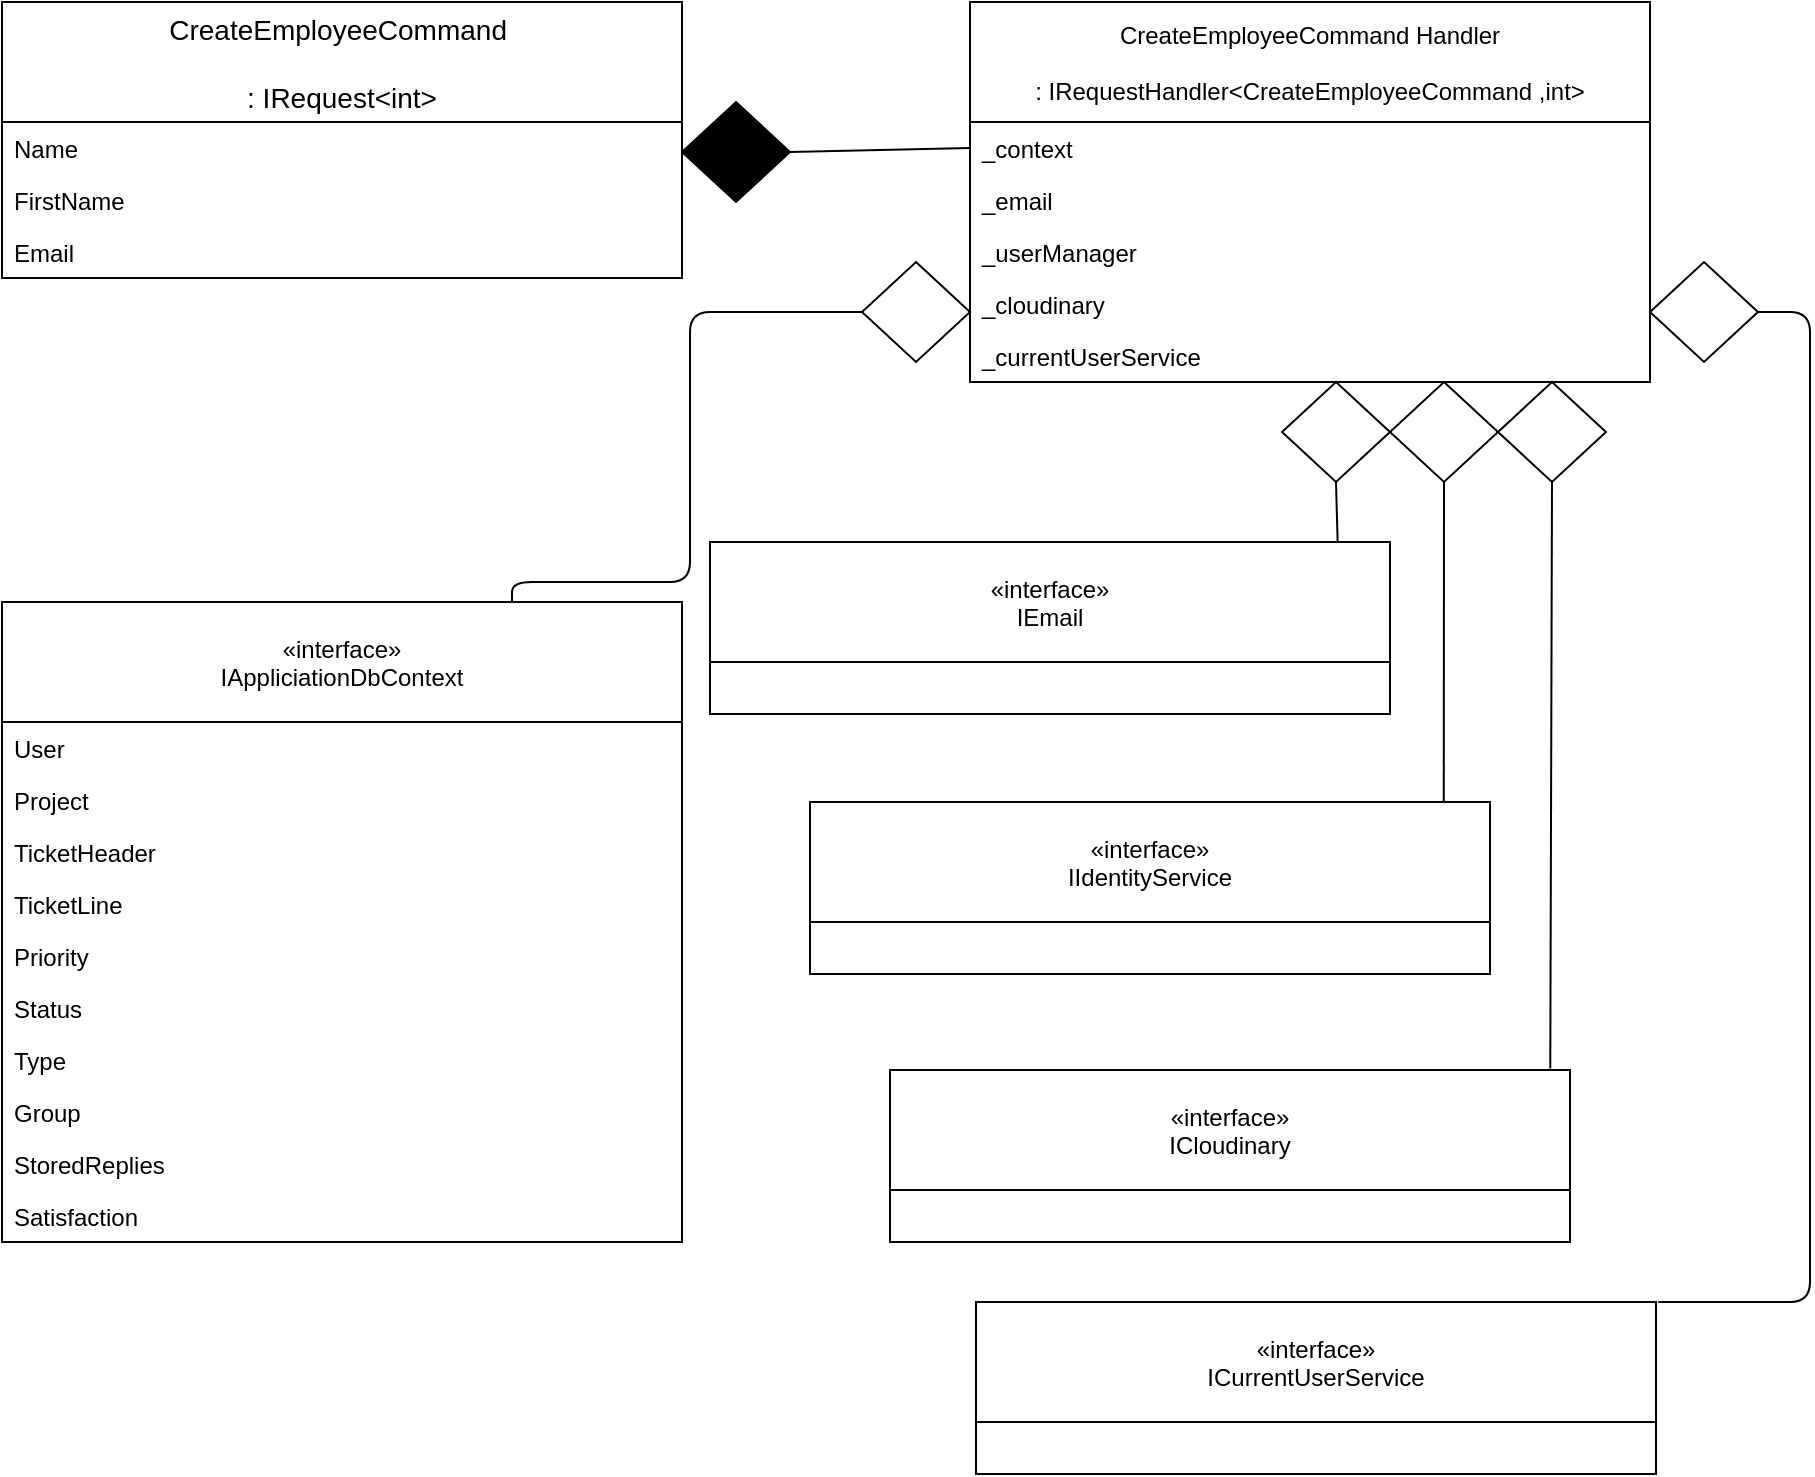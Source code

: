 <mxfile version="13.6.2" type="device"><diagram id="i-jKPdzmMxMsJHsrEuBs" name="Page-1"><mxGraphModel dx="4306" dy="1000" grid="1" gridSize="10" guides="1" tooltips="1" connect="1" arrows="1" fold="1" page="1" pageScale="1" pageWidth="827" pageHeight="1169" math="0" shadow="0"><root><mxCell id="0"/><mxCell id="1" parent="0"/><mxCell id="cprM1czSTGbPrdzX3GZU-139" value="«interface»&#10;IAppliciationDbContext" style="swimlane;fontStyle=0;childLayout=stackLayout;horizontal=1;startSize=60;fillColor=none;horizontalStack=0;resizeParent=1;resizeParentMax=0;resizeLast=0;collapsible=1;marginBottom=0;" parent="1" vertex="1"><mxGeometry x="-1654" y="330" width="340" height="320" as="geometry"/></mxCell><mxCell id="cprM1czSTGbPrdzX3GZU-140" value="User" style="text;strokeColor=none;fillColor=none;align=left;verticalAlign=top;spacingLeft=4;spacingRight=4;overflow=hidden;rotatable=0;points=[[0,0.5],[1,0.5]];portConstraint=eastwest;" parent="cprM1czSTGbPrdzX3GZU-139" vertex="1"><mxGeometry y="60" width="340" height="26" as="geometry"/></mxCell><mxCell id="cprM1czSTGbPrdzX3GZU-141" value="Project" style="text;strokeColor=none;fillColor=none;align=left;verticalAlign=top;spacingLeft=4;spacingRight=4;overflow=hidden;rotatable=0;points=[[0,0.5],[1,0.5]];portConstraint=eastwest;" parent="cprM1czSTGbPrdzX3GZU-139" vertex="1"><mxGeometry y="86" width="340" height="26" as="geometry"/></mxCell><mxCell id="cprM1czSTGbPrdzX3GZU-142" value="TicketHeader" style="text;strokeColor=none;fillColor=none;align=left;verticalAlign=top;spacingLeft=4;spacingRight=4;overflow=hidden;rotatable=0;points=[[0,0.5],[1,0.5]];portConstraint=eastwest;" parent="cprM1czSTGbPrdzX3GZU-139" vertex="1"><mxGeometry y="112" width="340" height="26" as="geometry"/></mxCell><mxCell id="cprM1czSTGbPrdzX3GZU-143" value="TicketLine" style="text;strokeColor=none;fillColor=none;align=left;verticalAlign=top;spacingLeft=4;spacingRight=4;overflow=hidden;rotatable=0;points=[[0,0.5],[1,0.5]];portConstraint=eastwest;" parent="cprM1czSTGbPrdzX3GZU-139" vertex="1"><mxGeometry y="138" width="340" height="26" as="geometry"/></mxCell><mxCell id="cprM1czSTGbPrdzX3GZU-144" value="Priority" style="text;strokeColor=none;fillColor=none;align=left;verticalAlign=top;spacingLeft=4;spacingRight=4;overflow=hidden;rotatable=0;points=[[0,0.5],[1,0.5]];portConstraint=eastwest;" parent="cprM1czSTGbPrdzX3GZU-139" vertex="1"><mxGeometry y="164" width="340" height="26" as="geometry"/></mxCell><mxCell id="cprM1czSTGbPrdzX3GZU-145" value="Status" style="text;strokeColor=none;fillColor=none;align=left;verticalAlign=top;spacingLeft=4;spacingRight=4;overflow=hidden;rotatable=0;points=[[0,0.5],[1,0.5]];portConstraint=eastwest;" parent="cprM1czSTGbPrdzX3GZU-139" vertex="1"><mxGeometry y="190" width="340" height="26" as="geometry"/></mxCell><mxCell id="cprM1czSTGbPrdzX3GZU-146" value="Type" style="text;strokeColor=none;fillColor=none;align=left;verticalAlign=top;spacingLeft=4;spacingRight=4;overflow=hidden;rotatable=0;points=[[0,0.5],[1,0.5]];portConstraint=eastwest;" parent="cprM1czSTGbPrdzX3GZU-139" vertex="1"><mxGeometry y="216" width="340" height="26" as="geometry"/></mxCell><mxCell id="cprM1czSTGbPrdzX3GZU-147" value="Group" style="text;strokeColor=none;fillColor=none;align=left;verticalAlign=top;spacingLeft=4;spacingRight=4;overflow=hidden;rotatable=0;points=[[0,0.5],[1,0.5]];portConstraint=eastwest;" parent="cprM1czSTGbPrdzX3GZU-139" vertex="1"><mxGeometry y="242" width="340" height="26" as="geometry"/></mxCell><mxCell id="cprM1czSTGbPrdzX3GZU-148" value="StoredReplies" style="text;strokeColor=none;fillColor=none;align=left;verticalAlign=top;spacingLeft=4;spacingRight=4;overflow=hidden;rotatable=0;points=[[0,0.5],[1,0.5]];portConstraint=eastwest;" parent="cprM1czSTGbPrdzX3GZU-139" vertex="1"><mxGeometry y="268" width="340" height="26" as="geometry"/></mxCell><mxCell id="cprM1czSTGbPrdzX3GZU-149" value="Satisfaction" style="text;strokeColor=none;fillColor=none;align=left;verticalAlign=top;spacingLeft=4;spacingRight=4;overflow=hidden;rotatable=0;points=[[0,0.5],[1,0.5]];portConstraint=eastwest;" parent="cprM1czSTGbPrdzX3GZU-139" vertex="1"><mxGeometry y="294" width="340" height="26" as="geometry"/></mxCell><mxCell id="cprM1czSTGbPrdzX3GZU-150" value="CreateEmployeeCommand &#10;&#10;: IRequest&lt;int&gt;" style="swimlane;fontStyle=0;childLayout=stackLayout;horizontal=1;startSize=60;horizontalStack=0;resizeParent=1;resizeParentMax=0;resizeLast=0;collapsible=1;marginBottom=0;align=center;fontSize=14;" parent="1" vertex="1"><mxGeometry x="-1654" y="30" width="340" height="138" as="geometry"/></mxCell><mxCell id="cprM1czSTGbPrdzX3GZU-179" value="Name" style="text;strokeColor=none;fillColor=none;align=left;verticalAlign=top;spacingLeft=4;spacingRight=4;overflow=hidden;rotatable=0;points=[[0,0.5],[1,0.5]];portConstraint=eastwest;" parent="cprM1czSTGbPrdzX3GZU-150" vertex="1"><mxGeometry y="60" width="340" height="26" as="geometry"/></mxCell><mxCell id="K8wh9ui6N6YzOa_5dRit-1" value="FirstName" style="text;strokeColor=none;fillColor=none;align=left;verticalAlign=top;spacingLeft=4;spacingRight=4;overflow=hidden;rotatable=0;points=[[0,0.5],[1,0.5]];portConstraint=eastwest;" parent="cprM1czSTGbPrdzX3GZU-150" vertex="1"><mxGeometry y="86" width="340" height="26" as="geometry"/></mxCell><mxCell id="K8wh9ui6N6YzOa_5dRit-2" value="Email" style="text;strokeColor=none;fillColor=none;align=left;verticalAlign=top;spacingLeft=4;spacingRight=4;overflow=hidden;rotatable=0;points=[[0,0.5],[1,0.5]];portConstraint=eastwest;" parent="cprM1czSTGbPrdzX3GZU-150" vertex="1"><mxGeometry y="112" width="340" height="26" as="geometry"/></mxCell><mxCell id="cprM1czSTGbPrdzX3GZU-151" value="CreateEmployeeCommand Handler&#10;&#10;: IRequestHandler&lt;CreateEmployeeCommand ,int&gt;" style="swimlane;fontStyle=0;childLayout=stackLayout;horizontal=1;startSize=60;fillColor=none;horizontalStack=0;resizeParent=1;resizeParentMax=0;resizeLast=0;collapsible=1;marginBottom=0;" parent="1" vertex="1"><mxGeometry x="-1170" y="30" width="340" height="190" as="geometry"/></mxCell><mxCell id="cprM1czSTGbPrdzX3GZU-152" value="_context" style="text;strokeColor=none;fillColor=none;align=left;verticalAlign=top;spacingLeft=4;spacingRight=4;overflow=hidden;rotatable=0;points=[[0,0.5],[1,0.5]];portConstraint=eastwest;" parent="cprM1czSTGbPrdzX3GZU-151" vertex="1"><mxGeometry y="60" width="340" height="26" as="geometry"/></mxCell><mxCell id="cprM1czSTGbPrdzX3GZU-153" value="_email" style="text;strokeColor=none;fillColor=none;align=left;verticalAlign=top;spacingLeft=4;spacingRight=4;overflow=hidden;rotatable=0;points=[[0,0.5],[1,0.5]];portConstraint=eastwest;" parent="cprM1czSTGbPrdzX3GZU-151" vertex="1"><mxGeometry y="86" width="340" height="26" as="geometry"/></mxCell><mxCell id="cprM1czSTGbPrdzX3GZU-154" value="_userManager" style="text;strokeColor=none;fillColor=none;align=left;verticalAlign=top;spacingLeft=4;spacingRight=4;overflow=hidden;rotatable=0;points=[[0,0.5],[1,0.5]];portConstraint=eastwest;" parent="cprM1czSTGbPrdzX3GZU-151" vertex="1"><mxGeometry y="112" width="340" height="26" as="geometry"/></mxCell><mxCell id="cprM1czSTGbPrdzX3GZU-155" value="_cloudinary" style="text;strokeColor=none;fillColor=none;align=left;verticalAlign=top;spacingLeft=4;spacingRight=4;overflow=hidden;rotatable=0;points=[[0,0.5],[1,0.5]];portConstraint=eastwest;" parent="cprM1czSTGbPrdzX3GZU-151" vertex="1"><mxGeometry y="138" width="340" height="26" as="geometry"/></mxCell><mxCell id="cprM1czSTGbPrdzX3GZU-172" value="_currentUserService" style="text;strokeColor=none;fillColor=none;align=left;verticalAlign=top;spacingLeft=4;spacingRight=4;overflow=hidden;rotatable=0;points=[[0,0.5],[1,0.5]];portConstraint=eastwest;" parent="cprM1czSTGbPrdzX3GZU-151" vertex="1"><mxGeometry y="164" width="340" height="26" as="geometry"/></mxCell><mxCell id="cprM1czSTGbPrdzX3GZU-158" value="" style="endArrow=none;html=1;entryX=0;entryY=0.5;entryDx=0;entryDy=0;exitX=1;exitY=0.5;exitDx=0;exitDy=0;exitPerimeter=0;" parent="1" source="cprM1czSTGbPrdzX3GZU-159" target="cprM1czSTGbPrdzX3GZU-152" edge="1"><mxGeometry width="50" height="50" relative="1" as="geometry"><mxPoint x="-1260" y="103" as="sourcePoint"/><mxPoint x="-1130" y="360" as="targetPoint"/></mxGeometry></mxCell><mxCell id="cprM1czSTGbPrdzX3GZU-159" value="" style="strokeWidth=1;html=1;shape=mxgraph.flowchart.decision;whiteSpace=wrap;fillColor=#000000;" parent="1" vertex="1"><mxGeometry x="-1314" y="80" width="54" height="50" as="geometry"/></mxCell><mxCell id="cprM1czSTGbPrdzX3GZU-160" value="" style="endArrow=none;html=1;entryX=0.75;entryY=0;entryDx=0;entryDy=0;exitX=0;exitY=0.5;exitDx=0;exitDy=0;exitPerimeter=0;" parent="1" source="cprM1czSTGbPrdzX3GZU-161" target="cprM1czSTGbPrdzX3GZU-139" edge="1"><mxGeometry width="50" height="50" relative="1" as="geometry"><mxPoint x="-1260" y="203" as="sourcePoint"/><mxPoint x="-1324" y="420" as="targetPoint"/><Array as="points"><mxPoint x="-1310" y="185"/><mxPoint x="-1310" y="320"/><mxPoint x="-1399" y="320"/></Array></mxGeometry></mxCell><mxCell id="cprM1czSTGbPrdzX3GZU-161" value="" style="strokeWidth=1;html=1;shape=mxgraph.flowchart.decision;whiteSpace=wrap;" parent="1" vertex="1"><mxGeometry x="-1224" y="160" width="54" height="50" as="geometry"/></mxCell><mxCell id="cprM1czSTGbPrdzX3GZU-162" value="" style="endArrow=none;html=1;entryX=0.923;entryY=-0.002;entryDx=0;entryDy=0;exitX=0.5;exitY=1;exitDx=0;exitDy=0;exitPerimeter=0;entryPerimeter=0;" parent="1" source="cprM1czSTGbPrdzX3GZU-163" target="cprM1czSTGbPrdzX3GZU-157" edge="1"><mxGeometry width="50" height="50" relative="1" as="geometry"><mxPoint x="-1096" y="237" as="sourcePoint"/><mxPoint x="-776" y="354" as="targetPoint"/></mxGeometry></mxCell><mxCell id="cprM1czSTGbPrdzX3GZU-163" value="" style="strokeWidth=1;html=1;shape=mxgraph.flowchart.decision;whiteSpace=wrap;" parent="1" vertex="1"><mxGeometry x="-1014" y="220" width="54" height="50" as="geometry"/></mxCell><mxCell id="cprM1czSTGbPrdzX3GZU-164" value="" style="endArrow=none;html=1;entryX=0.932;entryY=0;entryDx=0;entryDy=0;exitX=0.5;exitY=1;exitDx=0;exitDy=0;exitPerimeter=0;entryPerimeter=0;" parent="1" source="cprM1czSTGbPrdzX3GZU-165" target="cprM1czSTGbPrdzX3GZU-156" edge="1"><mxGeometry width="50" height="50" relative="1" as="geometry"><mxPoint x="-1042" y="237" as="sourcePoint"/><mxPoint x="-876.0" y="330" as="targetPoint"/></mxGeometry></mxCell><mxCell id="cprM1czSTGbPrdzX3GZU-165" value="" style="strokeWidth=1;html=1;shape=mxgraph.flowchart.decision;whiteSpace=wrap;" parent="1" vertex="1"><mxGeometry x="-960" y="220" width="54" height="50" as="geometry"/></mxCell><mxCell id="cprM1czSTGbPrdzX3GZU-166" value="" style="strokeWidth=1;html=1;shape=mxgraph.flowchart.decision;whiteSpace=wrap;" parent="1" vertex="1"><mxGeometry x="-906" y="220" width="54" height="50" as="geometry"/></mxCell><mxCell id="cprM1czSTGbPrdzX3GZU-167" value="" style="endArrow=none;html=1;exitX=0.5;exitY=1;exitDx=0;exitDy=0;exitPerimeter=0;entryX=0.971;entryY=-0.008;entryDx=0;entryDy=0;entryPerimeter=0;" parent="1" source="cprM1czSTGbPrdzX3GZU-166" target="cprM1czSTGbPrdzX3GZU-138" edge="1"><mxGeometry width="50" height="50" relative="1" as="geometry"><mxPoint x="-1018" y="236" as="sourcePoint"/><mxPoint x="-879" y="550" as="targetPoint"/></mxGeometry></mxCell><mxCell id="cprM1czSTGbPrdzX3GZU-157" value="«interface»&#10;IEmail" style="swimlane;fontStyle=0;childLayout=stackLayout;horizontal=1;startSize=60;fillColor=none;horizontalStack=0;resizeParent=1;resizeParentMax=0;resizeLast=0;collapsible=1;marginBottom=0;" parent="1" vertex="1"><mxGeometry x="-1300" y="300" width="340" height="86" as="geometry"/></mxCell><mxCell id="cprM1czSTGbPrdzX3GZU-156" value="«interface»&#10;IIdentityService" style="swimlane;fontStyle=0;childLayout=stackLayout;horizontal=1;startSize=60;fillColor=none;horizontalStack=0;resizeParent=1;resizeParentMax=0;resizeLast=0;collapsible=1;marginBottom=0;" parent="1" vertex="1"><mxGeometry x="-1250" y="430" width="340" height="86" as="geometry"/></mxCell><mxCell id="cprM1czSTGbPrdzX3GZU-138" value="«interface»&#10;ICloudinary" style="swimlane;fontStyle=0;childLayout=stackLayout;horizontal=1;startSize=60;fillColor=none;horizontalStack=0;resizeParent=1;resizeParentMax=0;resizeLast=0;collapsible=1;marginBottom=0;" parent="1" vertex="1"><mxGeometry x="-1210" y="564" width="340" height="86" as="geometry"/></mxCell><mxCell id="cprM1czSTGbPrdzX3GZU-168" value="«interface»&#10;ICurrentUserService" style="swimlane;fontStyle=0;childLayout=stackLayout;horizontal=1;startSize=60;fillColor=none;horizontalStack=0;resizeParent=1;resizeParentMax=0;resizeLast=0;collapsible=1;marginBottom=0;" parent="1" vertex="1"><mxGeometry x="-1167" y="680" width="340" height="86" as="geometry"/></mxCell><mxCell id="cprM1czSTGbPrdzX3GZU-169" value="" style="endArrow=none;html=1;exitX=1;exitY=0.5;exitDx=0;exitDy=0;exitPerimeter=0;entryX=0.971;entryY=-0.008;entryDx=0;entryDy=0;entryPerimeter=0;" parent="1" source="cprM1czSTGbPrdzX3GZU-170" edge="1"><mxGeometry width="50" height="50" relative="1" as="geometry"><mxPoint x="-964" y="352.69" as="sourcePoint"/><mxPoint x="-825.86" y="680.002" as="targetPoint"/><Array as="points"><mxPoint x="-750" y="185"/><mxPoint x="-750" y="680"/></Array></mxGeometry></mxCell><mxCell id="cprM1czSTGbPrdzX3GZU-170" value="" style="strokeWidth=1;html=1;shape=mxgraph.flowchart.decision;whiteSpace=wrap;" parent="1" vertex="1"><mxGeometry x="-830" y="160" width="54" height="50" as="geometry"/></mxCell></root></mxGraphModel></diagram></mxfile>